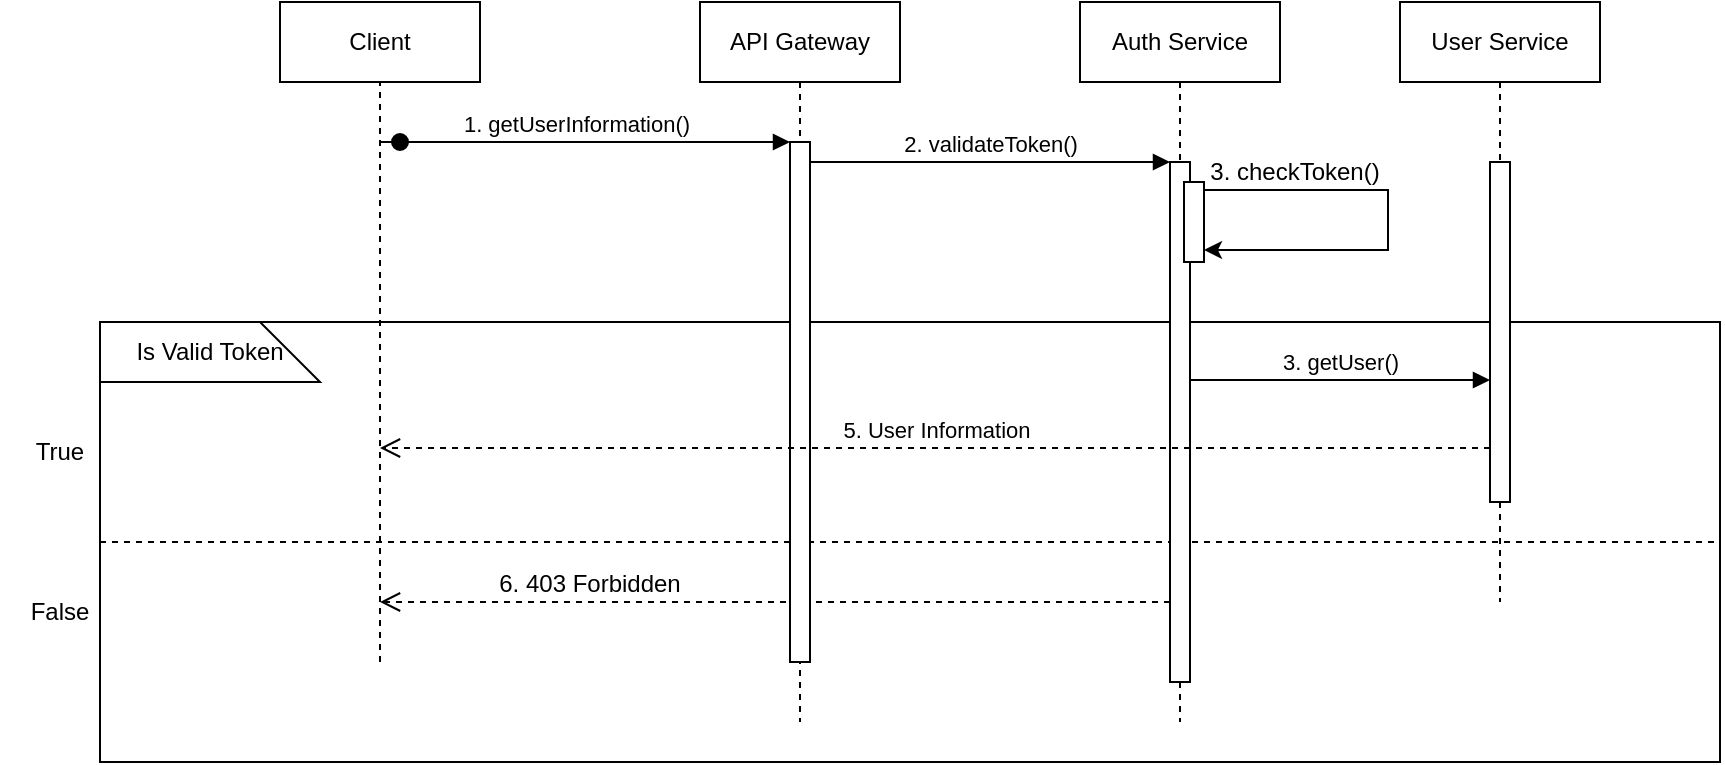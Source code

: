 <mxfile version="21.7.5" type="device" pages="2">
  <diagram name="Get User Sequence" id="2YBvvXClWsGukQMizWep">
    <mxGraphModel dx="2368" dy="666" grid="1" gridSize="10" guides="1" tooltips="1" connect="1" arrows="1" fold="1" page="1" pageScale="1" pageWidth="850" pageHeight="1100" math="0" shadow="0">
      <root>
        <mxCell id="0" />
        <mxCell id="1" parent="0" />
        <mxCell id="Q7RbYkldAmDydhTnxtt3-25" value="" style="group" vertex="1" connectable="0" parent="1">
          <mxGeometry x="-70" y="270" width="810" height="220" as="geometry" />
        </mxCell>
        <mxCell id="Q7RbYkldAmDydhTnxtt3-13" value="" style="rounded=0;whiteSpace=wrap;html=1;" vertex="1" parent="Q7RbYkldAmDydhTnxtt3-25">
          <mxGeometry width="810" height="220" as="geometry" />
        </mxCell>
        <mxCell id="Q7RbYkldAmDydhTnxtt3-38" value="" style="endArrow=none;dashed=1;html=1;rounded=0;exitX=0;exitY=0.5;exitDx=0;exitDy=0;entryX=1;entryY=0.5;entryDx=0;entryDy=0;entryPerimeter=0;" edge="1" parent="Q7RbYkldAmDydhTnxtt3-25" source="Q7RbYkldAmDydhTnxtt3-13" target="Q7RbYkldAmDydhTnxtt3-13">
          <mxGeometry width="50" height="50" relative="1" as="geometry">
            <mxPoint x="-4.05" y="110.0" as="sourcePoint" />
            <mxPoint x="814.05" y="112.64" as="targetPoint" />
          </mxGeometry>
        </mxCell>
        <mxCell id="Q7RbYkldAmDydhTnxtt3-46" value="" style="html=1;verticalAlign=bottom;endArrow=open;dashed=1;endSize=8;edgeStyle=elbowEdgeStyle;elbow=vertical;curved=0;rounded=0;" edge="1" parent="Q7RbYkldAmDydhTnxtt3-25" source="aM9ryv3xv72pqoxQDRHE-6">
          <mxGeometry relative="1" as="geometry">
            <mxPoint x="140" y="140" as="targetPoint" />
            <Array as="points">
              <mxPoint x="515" y="140" />
            </Array>
            <mxPoint x="595" y="140" as="sourcePoint" />
          </mxGeometry>
        </mxCell>
        <mxCell id="Q7RbYkldAmDydhTnxtt3-47" value="6. 403 Forbidden" style="text;html=1;strokeColor=none;fillColor=none;align=center;verticalAlign=middle;whiteSpace=wrap;rounded=0;" vertex="1" parent="Q7RbYkldAmDydhTnxtt3-25">
          <mxGeometry x="190" y="116" width="110" height="30" as="geometry" />
        </mxCell>
        <mxCell id="aM9ryv3xv72pqoxQDRHE-1" value="API Gateway" style="shape=umlLifeline;perimeter=lifelinePerimeter;whiteSpace=wrap;html=1;container=0;dropTarget=0;collapsible=0;recursiveResize=0;outlineConnect=0;portConstraint=eastwest;newEdgeStyle={&quot;edgeStyle&quot;:&quot;elbowEdgeStyle&quot;,&quot;elbow&quot;:&quot;vertical&quot;,&quot;curved&quot;:0,&quot;rounded&quot;:0};" parent="1" vertex="1">
          <mxGeometry x="230" y="110" width="100" height="360" as="geometry" />
        </mxCell>
        <mxCell id="aM9ryv3xv72pqoxQDRHE-2" value="" style="html=1;points=[];perimeter=orthogonalPerimeter;outlineConnect=0;targetShapes=umlLifeline;portConstraint=eastwest;newEdgeStyle={&quot;edgeStyle&quot;:&quot;elbowEdgeStyle&quot;,&quot;elbow&quot;:&quot;vertical&quot;,&quot;curved&quot;:0,&quot;rounded&quot;:0};" parent="aM9ryv3xv72pqoxQDRHE-1" vertex="1">
          <mxGeometry x="45" y="70" width="10" height="260" as="geometry" />
        </mxCell>
        <mxCell id="aM9ryv3xv72pqoxQDRHE-3" value="1. getUserInformation()" style="html=1;verticalAlign=bottom;startArrow=oval;endArrow=block;startSize=8;edgeStyle=elbowEdgeStyle;elbow=vertical;curved=0;rounded=0;" parent="aM9ryv3xv72pqoxQDRHE-1" target="aM9ryv3xv72pqoxQDRHE-2" edge="1">
          <mxGeometry relative="1" as="geometry">
            <mxPoint x="-150" y="70" as="sourcePoint" />
            <Array as="points">
              <mxPoint x="-160" y="70" />
            </Array>
          </mxGeometry>
        </mxCell>
        <mxCell id="aM9ryv3xv72pqoxQDRHE-5" value="Auth Service" style="shape=umlLifeline;perimeter=lifelinePerimeter;whiteSpace=wrap;html=1;container=0;dropTarget=0;collapsible=0;recursiveResize=0;outlineConnect=0;portConstraint=eastwest;newEdgeStyle={&quot;edgeStyle&quot;:&quot;elbowEdgeStyle&quot;,&quot;elbow&quot;:&quot;vertical&quot;,&quot;curved&quot;:0,&quot;rounded&quot;:0};" parent="1" vertex="1">
          <mxGeometry x="420" y="110" width="100" height="360" as="geometry" />
        </mxCell>
        <mxCell id="aM9ryv3xv72pqoxQDRHE-6" value="" style="html=1;points=[];perimeter=orthogonalPerimeter;outlineConnect=0;targetShapes=umlLifeline;portConstraint=eastwest;newEdgeStyle={&quot;edgeStyle&quot;:&quot;elbowEdgeStyle&quot;,&quot;elbow&quot;:&quot;vertical&quot;,&quot;curved&quot;:0,&quot;rounded&quot;:0};" parent="aM9ryv3xv72pqoxQDRHE-5" vertex="1">
          <mxGeometry x="45" y="80" width="10" height="260" as="geometry" />
        </mxCell>
        <mxCell id="aM9ryv3xv72pqoxQDRHE-7" value="2. validateToken()" style="html=1;verticalAlign=bottom;endArrow=block;edgeStyle=elbowEdgeStyle;elbow=horizontal;curved=0;rounded=0;" parent="1" source="aM9ryv3xv72pqoxQDRHE-2" target="aM9ryv3xv72pqoxQDRHE-6" edge="1">
          <mxGeometry relative="1" as="geometry">
            <mxPoint x="385" y="200" as="sourcePoint" />
            <Array as="points">
              <mxPoint x="370" y="190" />
            </Array>
            <mxPoint as="offset" />
          </mxGeometry>
        </mxCell>
        <mxCell id="Q7RbYkldAmDydhTnxtt3-6" value="" style="endArrow=none;dashed=1;html=1;rounded=0;entryX=0.5;entryY=1;entryDx=0;entryDy=0;" edge="1" parent="1" target="Q7RbYkldAmDydhTnxtt3-30">
          <mxGeometry width="50" height="50" relative="1" as="geometry">
            <mxPoint x="70" y="440" as="sourcePoint" />
            <mxPoint x="75" y="160" as="targetPoint" />
          </mxGeometry>
        </mxCell>
        <mxCell id="Q7RbYkldAmDydhTnxtt3-9" value="User Service" style="shape=umlLifeline;perimeter=lifelinePerimeter;whiteSpace=wrap;html=1;container=0;dropTarget=0;collapsible=0;recursiveResize=0;outlineConnect=0;portConstraint=eastwest;newEdgeStyle={&quot;edgeStyle&quot;:&quot;elbowEdgeStyle&quot;,&quot;elbow&quot;:&quot;vertical&quot;,&quot;curved&quot;:0,&quot;rounded&quot;:0};" vertex="1" parent="1">
          <mxGeometry x="580" y="110" width="100" height="300" as="geometry" />
        </mxCell>
        <mxCell id="Q7RbYkldAmDydhTnxtt3-10" value="" style="html=1;points=[];perimeter=orthogonalPerimeter;outlineConnect=0;targetShapes=umlLifeline;portConstraint=eastwest;newEdgeStyle={&quot;edgeStyle&quot;:&quot;elbowEdgeStyle&quot;,&quot;elbow&quot;:&quot;vertical&quot;,&quot;curved&quot;:0,&quot;rounded&quot;:0};" vertex="1" parent="Q7RbYkldAmDydhTnxtt3-9">
          <mxGeometry x="45" y="80" width="10" height="170" as="geometry" />
        </mxCell>
        <mxCell id="Q7RbYkldAmDydhTnxtt3-24" value="Is Valid Token" style="shape=card;whiteSpace=wrap;html=1;direction=south;" vertex="1" parent="1">
          <mxGeometry x="-70" y="270" width="110" height="30" as="geometry" />
        </mxCell>
        <mxCell id="Q7RbYkldAmDydhTnxtt3-28" value="3. getUser()" style="html=1;verticalAlign=bottom;endArrow=block;edgeStyle=elbowEdgeStyle;elbow=vertical;curved=0;rounded=0;" edge="1" parent="1" source="aM9ryv3xv72pqoxQDRHE-6">
          <mxGeometry relative="1" as="geometry">
            <mxPoint x="465" y="299" as="sourcePoint" />
            <Array as="points">
              <mxPoint x="550" y="299" />
            </Array>
            <mxPoint x="625" y="299" as="targetPoint" />
            <mxPoint as="offset" />
          </mxGeometry>
        </mxCell>
        <mxCell id="Q7RbYkldAmDydhTnxtt3-29" value="5. User Information" style="html=1;verticalAlign=bottom;endArrow=open;dashed=1;endSize=8;edgeStyle=elbowEdgeStyle;elbow=vertical;curved=0;rounded=0;" edge="1" parent="1">
          <mxGeometry relative="1" as="geometry">
            <mxPoint x="70" y="333" as="targetPoint" />
            <Array as="points">
              <mxPoint x="545" y="333" />
            </Array>
            <mxPoint x="625" y="333" as="sourcePoint" />
          </mxGeometry>
        </mxCell>
        <mxCell id="Q7RbYkldAmDydhTnxtt3-30" value="Client" style="rounded=0;whiteSpace=wrap;html=1;" vertex="1" parent="1">
          <mxGeometry x="20" y="110" width="100" height="40" as="geometry" />
        </mxCell>
        <mxCell id="Q7RbYkldAmDydhTnxtt3-33" value="3. checkToken()" style="text;html=1;strokeColor=none;fillColor=none;align=center;verticalAlign=middle;whiteSpace=wrap;rounded=0;" vertex="1" parent="1">
          <mxGeometry x="475" y="180" width="105" height="30" as="geometry" />
        </mxCell>
        <mxCell id="Q7RbYkldAmDydhTnxtt3-39" value="True" style="text;html=1;strokeColor=none;fillColor=none;align=center;verticalAlign=middle;whiteSpace=wrap;rounded=0;" vertex="1" parent="1">
          <mxGeometry x="-120" y="320" width="60" height="30" as="geometry" />
        </mxCell>
        <mxCell id="Q7RbYkldAmDydhTnxtt3-40" value="False" style="text;html=1;strokeColor=none;fillColor=none;align=center;verticalAlign=middle;whiteSpace=wrap;rounded=0;" vertex="1" parent="1">
          <mxGeometry x="-120" y="400" width="60" height="30" as="geometry" />
        </mxCell>
        <mxCell id="Q7RbYkldAmDydhTnxtt3-45" value="" style="html=1;points=[];perimeter=orthogonalPerimeter;outlineConnect=0;targetShapes=umlLifeline;portConstraint=eastwest;newEdgeStyle={&quot;edgeStyle&quot;:&quot;elbowEdgeStyle&quot;,&quot;elbow&quot;:&quot;vertical&quot;,&quot;curved&quot;:0,&quot;rounded&quot;:0};" vertex="1" parent="1">
          <mxGeometry x="472" y="200" width="10" height="40" as="geometry" />
        </mxCell>
        <mxCell id="Q7RbYkldAmDydhTnxtt3-32" value="" style="endArrow=classic;html=1;rounded=0;" edge="1" parent="1" source="Q7RbYkldAmDydhTnxtt3-45" target="Q7RbYkldAmDydhTnxtt3-45">
          <mxGeometry width="50" height="50" relative="1" as="geometry">
            <mxPoint x="480" y="204" as="sourcePoint" />
            <mxPoint x="519" y="234" as="targetPoint" />
            <Array as="points">
              <mxPoint x="574" y="204" />
              <mxPoint x="574" y="234" />
            </Array>
          </mxGeometry>
        </mxCell>
      </root>
    </mxGraphModel>
  </diagram>
  <diagram id="C-_puuXJFSCaDH6j_kHK" name="Trang-2">
    <mxGraphModel dx="1173" dy="515" grid="1" gridSize="10" guides="1" tooltips="1" connect="1" arrows="1" fold="1" page="1" pageScale="1" pageWidth="827" pageHeight="1169" math="0" shadow="0">
      <root>
        <mxCell id="0" />
        <mxCell id="1" parent="0" />
        <mxCell id="vv8GRIMHw0QvSlFv67IF-1" value="Topic A" style="rounded=1;whiteSpace=wrap;html=1;" vertex="1" parent="1">
          <mxGeometry x="100" y="150" width="100" height="50" as="geometry" />
        </mxCell>
        <mxCell id="vv8GRIMHw0QvSlFv67IF-2" value="Topic B" style="rounded=1;whiteSpace=wrap;html=1;" vertex="1" parent="1">
          <mxGeometry x="665" y="150" width="100" height="50" as="geometry" />
        </mxCell>
        <mxCell id="vv8GRIMHw0QvSlFv67IF-9" value="" style="group" vertex="1" connectable="0" parent="1">
          <mxGeometry x="20" y="330" width="270" height="130" as="geometry" />
        </mxCell>
        <mxCell id="vv8GRIMHw0QvSlFv67IF-3" value="" style="rounded=1;whiteSpace=wrap;html=1;" vertex="1" parent="vv8GRIMHw0QvSlFv67IF-9">
          <mxGeometry width="270" height="100" as="geometry" />
        </mxCell>
        <mxCell id="vv8GRIMHw0QvSlFv67IF-4" value="Consumer" style="rounded=1;whiteSpace=wrap;html=1;" vertex="1" parent="vv8GRIMHw0QvSlFv67IF-9">
          <mxGeometry x="10" y="10" width="70" height="30" as="geometry" />
        </mxCell>
        <mxCell id="vv8GRIMHw0QvSlFv67IF-5" value="Consumer" style="rounded=1;whiteSpace=wrap;html=1;" vertex="1" parent="vv8GRIMHw0QvSlFv67IF-9">
          <mxGeometry x="180" y="10" width="70" height="30" as="geometry" />
        </mxCell>
        <mxCell id="vv8GRIMHw0QvSlFv67IF-6" value="Consumer" style="rounded=1;whiteSpace=wrap;html=1;" vertex="1" parent="vv8GRIMHw0QvSlFv67IF-9">
          <mxGeometry x="100" y="60" width="70" height="30" as="geometry" />
        </mxCell>
        <mxCell id="vv8GRIMHw0QvSlFv67IF-7" value="Consumer Group" style="text;html=1;strokeColor=none;fillColor=none;align=center;verticalAlign=middle;whiteSpace=wrap;rounded=0;" vertex="1" parent="vv8GRIMHw0QvSlFv67IF-9">
          <mxGeometry x="75" y="100" width="120" height="30" as="geometry" />
        </mxCell>
        <mxCell id="vv8GRIMHw0QvSlFv67IF-10" value="" style="group" vertex="1" connectable="0" parent="1">
          <mxGeometry x="749" y="330" width="270" height="130" as="geometry" />
        </mxCell>
        <mxCell id="vv8GRIMHw0QvSlFv67IF-11" value="" style="rounded=1;whiteSpace=wrap;html=1;" vertex="1" parent="vv8GRIMHw0QvSlFv67IF-10">
          <mxGeometry width="270" height="100" as="geometry" />
        </mxCell>
        <mxCell id="vv8GRIMHw0QvSlFv67IF-12" value="Consumer" style="rounded=1;whiteSpace=wrap;html=1;" vertex="1" parent="vv8GRIMHw0QvSlFv67IF-10">
          <mxGeometry x="10" y="10" width="70" height="30" as="geometry" />
        </mxCell>
        <mxCell id="vv8GRIMHw0QvSlFv67IF-13" value="Consumer" style="rounded=1;whiteSpace=wrap;html=1;" vertex="1" parent="vv8GRIMHw0QvSlFv67IF-10">
          <mxGeometry x="180" y="10" width="70" height="30" as="geometry" />
        </mxCell>
        <mxCell id="vv8GRIMHw0QvSlFv67IF-14" value="Consumer" style="rounded=1;whiteSpace=wrap;html=1;" vertex="1" parent="vv8GRIMHw0QvSlFv67IF-10">
          <mxGeometry x="100" y="60" width="70" height="30" as="geometry" />
        </mxCell>
        <mxCell id="vv8GRIMHw0QvSlFv67IF-15" value="Consumer Group" style="text;html=1;strokeColor=none;fillColor=none;align=center;verticalAlign=middle;whiteSpace=wrap;rounded=0;" vertex="1" parent="vv8GRIMHw0QvSlFv67IF-10">
          <mxGeometry x="75" y="100" width="120" height="30" as="geometry" />
        </mxCell>
        <mxCell id="vv8GRIMHw0QvSlFv67IF-16" value="" style="group" vertex="1" connectable="0" parent="1">
          <mxGeometry x="419" y="330" width="270" height="130" as="geometry" />
        </mxCell>
        <mxCell id="vv8GRIMHw0QvSlFv67IF-17" value="" style="rounded=1;whiteSpace=wrap;html=1;" vertex="1" parent="vv8GRIMHw0QvSlFv67IF-16">
          <mxGeometry width="270" height="100" as="geometry" />
        </mxCell>
        <mxCell id="vv8GRIMHw0QvSlFv67IF-18" value="Consumer" style="rounded=1;whiteSpace=wrap;html=1;" vertex="1" parent="vv8GRIMHw0QvSlFv67IF-16">
          <mxGeometry x="10" y="10" width="70" height="30" as="geometry" />
        </mxCell>
        <mxCell id="vv8GRIMHw0QvSlFv67IF-19" value="Consumer" style="rounded=1;whiteSpace=wrap;html=1;" vertex="1" parent="vv8GRIMHw0QvSlFv67IF-16">
          <mxGeometry x="180" y="10" width="70" height="30" as="geometry" />
        </mxCell>
        <mxCell id="vv8GRIMHw0QvSlFv67IF-20" value="Consumer" style="rounded=1;whiteSpace=wrap;html=1;" vertex="1" parent="vv8GRIMHw0QvSlFv67IF-16">
          <mxGeometry x="100" y="60" width="70" height="30" as="geometry" />
        </mxCell>
        <mxCell id="vv8GRIMHw0QvSlFv67IF-21" value="Consumer Group" style="text;html=1;strokeColor=none;fillColor=none;align=center;verticalAlign=middle;whiteSpace=wrap;rounded=0;" vertex="1" parent="vv8GRIMHw0QvSlFv67IF-16">
          <mxGeometry x="75" y="100" width="120" height="30" as="geometry" />
        </mxCell>
        <mxCell id="vv8GRIMHw0QvSlFv67IF-22" value="" style="endArrow=classic;html=1;rounded=0;exitX=0.5;exitY=1;exitDx=0;exitDy=0;entryX=0.481;entryY=0;entryDx=0;entryDy=0;entryPerimeter=0;" edge="1" parent="1" target="vv8GRIMHw0QvSlFv67IF-3">
          <mxGeometry width="50" height="50" relative="1" as="geometry">
            <mxPoint x="151" y="200" as="sourcePoint" />
            <mxPoint x="140.167" y="330" as="targetPoint" />
          </mxGeometry>
        </mxCell>
        <mxCell id="vv8GRIMHw0QvSlFv67IF-25" value="" style="endArrow=classic;html=1;rounded=0;exitX=0.5;exitY=1;exitDx=0;exitDy=0;entryX=0.525;entryY=-0.004;entryDx=0;entryDy=0;entryPerimeter=0;" edge="1" parent="1" source="vv8GRIMHw0QvSlFv67IF-2" target="vv8GRIMHw0QvSlFv67IF-17">
          <mxGeometry width="50" height="50" relative="1" as="geometry">
            <mxPoint x="590" y="270" as="sourcePoint" />
            <mxPoint x="640" y="220" as="targetPoint" />
          </mxGeometry>
        </mxCell>
        <mxCell id="vv8GRIMHw0QvSlFv67IF-26" value="" style="endArrow=classic;html=1;rounded=0;exitX=0.5;exitY=1;exitDx=0;exitDy=0;entryX=0.5;entryY=0;entryDx=0;entryDy=0;" edge="1" parent="1" source="vv8GRIMHw0QvSlFv67IF-2" target="vv8GRIMHw0QvSlFv67IF-11">
          <mxGeometry width="50" height="50" relative="1" as="geometry">
            <mxPoint x="850" y="280" as="sourcePoint" />
            <mxPoint x="900" y="230" as="targetPoint" />
          </mxGeometry>
        </mxCell>
      </root>
    </mxGraphModel>
  </diagram>
</mxfile>
